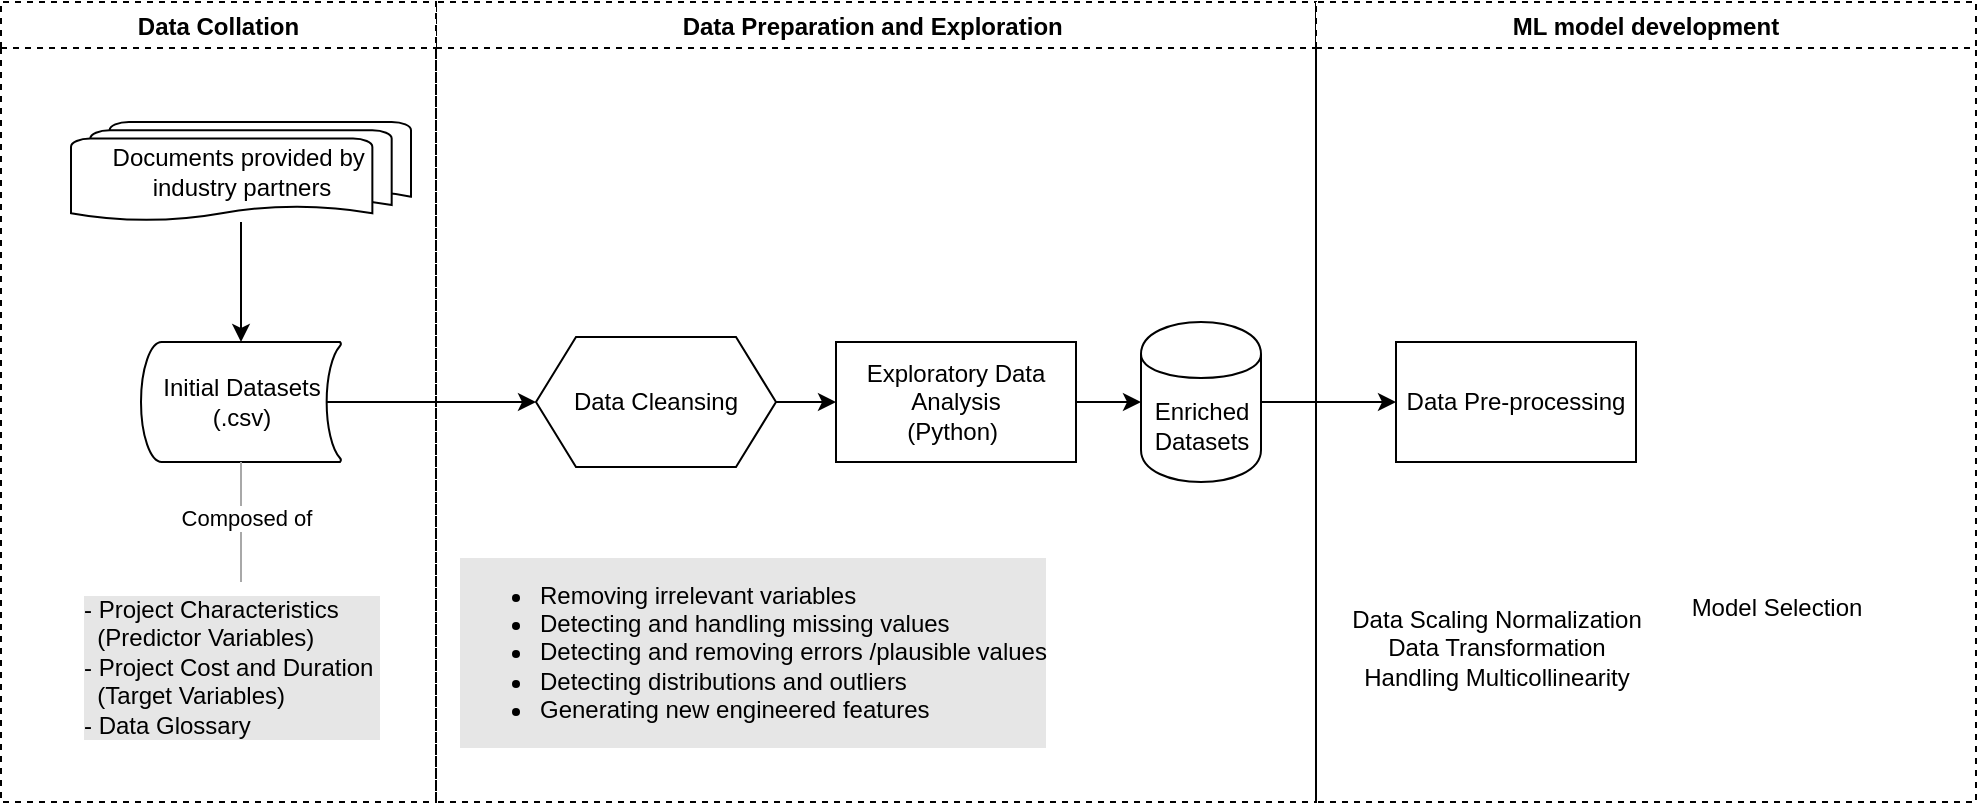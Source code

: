<mxfile version="23.1.6" type="github">
  <diagram name="Page-1" id="c7488fd3-1785-93aa-aadb-54a6760d102a">
    <mxGraphModel dx="1380" dy="783" grid="1" gridSize="10" guides="1" tooltips="1" connect="1" arrows="1" fold="1" page="1" pageScale="1" pageWidth="1100" pageHeight="850" background="none" math="0" shadow="0">
      <root>
        <mxCell id="0" />
        <mxCell id="1" parent="0" />
        <mxCell id="yL8Y23ndC1ePSWJtt0TE-13" value="Data Preparation and Exploration " style="swimlane;dashed=1;" parent="1" vertex="1">
          <mxGeometry x="350" y="120" width="440" height="400" as="geometry" />
        </mxCell>
        <mxCell id="yL8Y23ndC1ePSWJtt0TE-22" value="&lt;ul&gt;&lt;li&gt;&lt;span style=&quot;&quot;&gt;Removing irrelevant variables&lt;/span&gt;&lt;/li&gt;&lt;li&gt;&lt;span style=&quot;&quot;&gt;Detecting and handling missing values&lt;/span&gt;&lt;/li&gt;&lt;li&gt;&lt;span style=&quot;&quot;&gt;Detecting and removing errors /plausible values&lt;/span&gt;&lt;/li&gt;&lt;li&gt;&lt;span style=&quot;&quot;&gt;Detecting distributions and&amp;nbsp;&lt;/span&gt;outliers&lt;/li&gt;&lt;li&gt;Generating new engineered features&lt;/li&gt;&lt;/ul&gt;" style="text;html=1;align=left;verticalAlign=middle;resizable=0;points=[];autosize=1;strokeColor=none;fillColor=none;labelBackgroundColor=#E6E6E6;" parent="yL8Y23ndC1ePSWJtt0TE-13" vertex="1">
          <mxGeometry x="10" y="270" width="320" height="110" as="geometry" />
        </mxCell>
        <mxCell id="yL8Y23ndC1ePSWJtt0TE-29" value="" style="edgeStyle=orthogonalEdgeStyle;rounded=0;orthogonalLoop=1;jettySize=auto;html=1;" parent="yL8Y23ndC1ePSWJtt0TE-13" source="yL8Y23ndC1ePSWJtt0TE-26" target="yL8Y23ndC1ePSWJtt0TE-28" edge="1">
          <mxGeometry relative="1" as="geometry" />
        </mxCell>
        <mxCell id="yL8Y23ndC1ePSWJtt0TE-26" value="Data Cleansing" style="shape=hexagon;perimeter=hexagonPerimeter2;whiteSpace=wrap;html=1;fixedSize=1;" parent="yL8Y23ndC1ePSWJtt0TE-13" vertex="1">
          <mxGeometry x="50" y="167.5" width="120" height="65" as="geometry" />
        </mxCell>
        <mxCell id="yL8Y23ndC1ePSWJtt0TE-43" value="" style="edgeStyle=orthogonalEdgeStyle;rounded=0;orthogonalLoop=1;jettySize=auto;html=1;" parent="yL8Y23ndC1ePSWJtt0TE-13" source="yL8Y23ndC1ePSWJtt0TE-28" target="yL8Y23ndC1ePSWJtt0TE-42" edge="1">
          <mxGeometry relative="1" as="geometry" />
        </mxCell>
        <mxCell id="yL8Y23ndC1ePSWJtt0TE-28" value="Exploratory Data Analysis&lt;br style=&quot;border-color: var(--border-color);&quot;&gt;(Python)&amp;nbsp;" style="whiteSpace=wrap;html=1;" parent="yL8Y23ndC1ePSWJtt0TE-13" vertex="1">
          <mxGeometry x="200" y="170" width="120" height="60" as="geometry" />
        </mxCell>
        <mxCell id="yL8Y23ndC1ePSWJtt0TE-42" value="Enriched Datasets" style="shape=cylinder;whiteSpace=wrap;html=1;boundedLbl=1;backgroundOutline=1;" parent="yL8Y23ndC1ePSWJtt0TE-13" vertex="1">
          <mxGeometry x="352.5" y="160" width="60" height="80" as="geometry" />
        </mxCell>
        <mxCell id="yL8Y23ndC1ePSWJtt0TE-10" value="Data Collation" style="swimlane;labelBorderColor=none;dashed=1;" parent="1" vertex="1">
          <mxGeometry x="132.5" y="120" width="217.5" height="400" as="geometry" />
        </mxCell>
        <mxCell id="yL8Y23ndC1ePSWJtt0TE-5" value="&lt;blockquote style=&quot;margin: 0 0 0 40px; border: none; padding: 0px;&quot;&gt;&lt;/blockquote&gt;- Project Characteristics&amp;nbsp;&lt;br&gt;&lt;blockquote style=&quot;margin: 0 0 0 40px; border: none; padding: 0px;&quot;&gt;&lt;/blockquote&gt;&amp;nbsp; (Predictor Variables)&lt;br&gt;&lt;blockquote style=&quot;margin: 0 0 0 40px; border: none; padding: 0px;&quot;&gt;&lt;/blockquote&gt;- Project Cost and Duration&amp;nbsp;&lt;br&gt;&lt;blockquote style=&quot;margin: 0 0 0 40px; border: none; padding: 0px;&quot;&gt;&lt;/blockquote&gt;&amp;nbsp; (Target Variables)&lt;br&gt;- Data Glossary" style="text;html=1;align=left;verticalAlign=top;resizable=0;points=[];autosize=1;strokeColor=none;fillColor=none;labelBackgroundColor=#E6E6E6;labelBorderColor=none;spacingTop=0;spacingLeft=-6;spacingRight=-7;flipV=1;flipH=1;imageWidth=17;imageHeight=20;imageAspect=0;" parent="yL8Y23ndC1ePSWJtt0TE-10" vertex="1">
          <mxGeometry x="45" y="290" width="150" height="80" as="geometry" />
        </mxCell>
        <mxCell id="yL8Y23ndC1ePSWJtt0TE-24" value="Initial Datasets&lt;br style=&quot;border-color: var(--border-color);&quot;&gt;(.csv)" style="strokeWidth=1;html=1;shape=mxgraph.flowchart.stored_data;whiteSpace=wrap;" parent="yL8Y23ndC1ePSWJtt0TE-10" vertex="1">
          <mxGeometry x="70" y="170" width="100" height="60" as="geometry" />
        </mxCell>
        <mxCell id="yL8Y23ndC1ePSWJtt0TE-37" value="" style="edgeStyle=orthogonalEdgeStyle;rounded=0;orthogonalLoop=1;jettySize=auto;html=1;" parent="yL8Y23ndC1ePSWJtt0TE-10" source="yL8Y23ndC1ePSWJtt0TE-25" target="yL8Y23ndC1ePSWJtt0TE-24" edge="1">
          <mxGeometry relative="1" as="geometry" />
        </mxCell>
        <mxCell id="yL8Y23ndC1ePSWJtt0TE-25" value="Documents provided by&amp;nbsp;&lt;br&gt;industry partners" style="strokeWidth=1;html=1;shape=mxgraph.flowchart.multi-document;whiteSpace=wrap;" parent="yL8Y23ndC1ePSWJtt0TE-10" vertex="1">
          <mxGeometry x="35" y="60" width="170" height="50" as="geometry" />
        </mxCell>
        <mxCell id="yL8Y23ndC1ePSWJtt0TE-38" value="" style="endArrow=none;html=1;rounded=0;entryX=0.5;entryY=1;entryDx=0;entryDy=0;entryPerimeter=0;strokeColor=#a8a8a8;" parent="yL8Y23ndC1ePSWJtt0TE-10" source="yL8Y23ndC1ePSWJtt0TE-5" target="yL8Y23ndC1ePSWJtt0TE-24" edge="1">
          <mxGeometry width="50" height="50" relative="1" as="geometry">
            <mxPoint x="100" y="330" as="sourcePoint" />
            <mxPoint x="150" y="280" as="targetPoint" />
          </mxGeometry>
        </mxCell>
        <mxCell id="yL8Y23ndC1ePSWJtt0TE-39" value="Composed of" style="edgeLabel;html=1;align=center;verticalAlign=middle;resizable=0;points=[];" parent="yL8Y23ndC1ePSWJtt0TE-38" vertex="1" connectable="0">
          <mxGeometry x="0.08" y="-2" relative="1" as="geometry">
            <mxPoint as="offset" />
          </mxGeometry>
        </mxCell>
        <mxCell id="yL8Y23ndC1ePSWJtt0TE-18" value="" style="edgeStyle=orthogonalEdgeStyle;rounded=0;orthogonalLoop=1;jettySize=auto;html=1;exitX=0.93;exitY=0.5;exitDx=0;exitDy=0;exitPerimeter=0;entryX=0;entryY=0.5;entryDx=0;entryDy=0;" parent="1" source="yL8Y23ndC1ePSWJtt0TE-24" target="yL8Y23ndC1ePSWJtt0TE-26" edge="1">
          <mxGeometry relative="1" as="geometry">
            <mxPoint x="242.5" y="305" as="sourcePoint" />
            <mxPoint x="392.5" y="305" as="targetPoint" />
          </mxGeometry>
        </mxCell>
        <mxCell id="yL8Y23ndC1ePSWJtt0TE-45" value="" style="edgeStyle=orthogonalEdgeStyle;rounded=0;orthogonalLoop=1;jettySize=auto;html=1;" parent="1" source="yL8Y23ndC1ePSWJtt0TE-42" target="yL8Y23ndC1ePSWJtt0TE-44" edge="1">
          <mxGeometry relative="1" as="geometry" />
        </mxCell>
        <mxCell id="yL8Y23ndC1ePSWJtt0TE-46" value="ML model development" style="swimlane;dashed=1;" parent="1" vertex="1">
          <mxGeometry x="790" y="120" width="330" height="400" as="geometry" />
        </mxCell>
        <mxCell id="yL8Y23ndC1ePSWJtt0TE-44" value="Data Pre-processing" style="whiteSpace=wrap;html=1;" parent="yL8Y23ndC1ePSWJtt0TE-46" vertex="1">
          <mxGeometry x="40" y="170" width="120" height="60" as="geometry" />
        </mxCell>
        <mxCell id="yL8Y23ndC1ePSWJtt0TE-47" value="Data Scaling Normalization&lt;br&gt;Data Transformation&lt;br&gt;Handling Multicollinearity" style="text;html=1;align=center;verticalAlign=middle;resizable=0;points=[];autosize=1;strokeColor=none;fillColor=none;" parent="1" vertex="1">
          <mxGeometry x="795" y="413" width="170" height="60" as="geometry" />
        </mxCell>
        <mxCell id="yL8Y23ndC1ePSWJtt0TE-48" value="Model Selection" style="text;html=1;align=center;verticalAlign=middle;resizable=0;points=[];autosize=1;strokeColor=none;fillColor=none;" parent="1" vertex="1">
          <mxGeometry x="965" y="408" width="110" height="30" as="geometry" />
        </mxCell>
      </root>
    </mxGraphModel>
  </diagram>
</mxfile>
